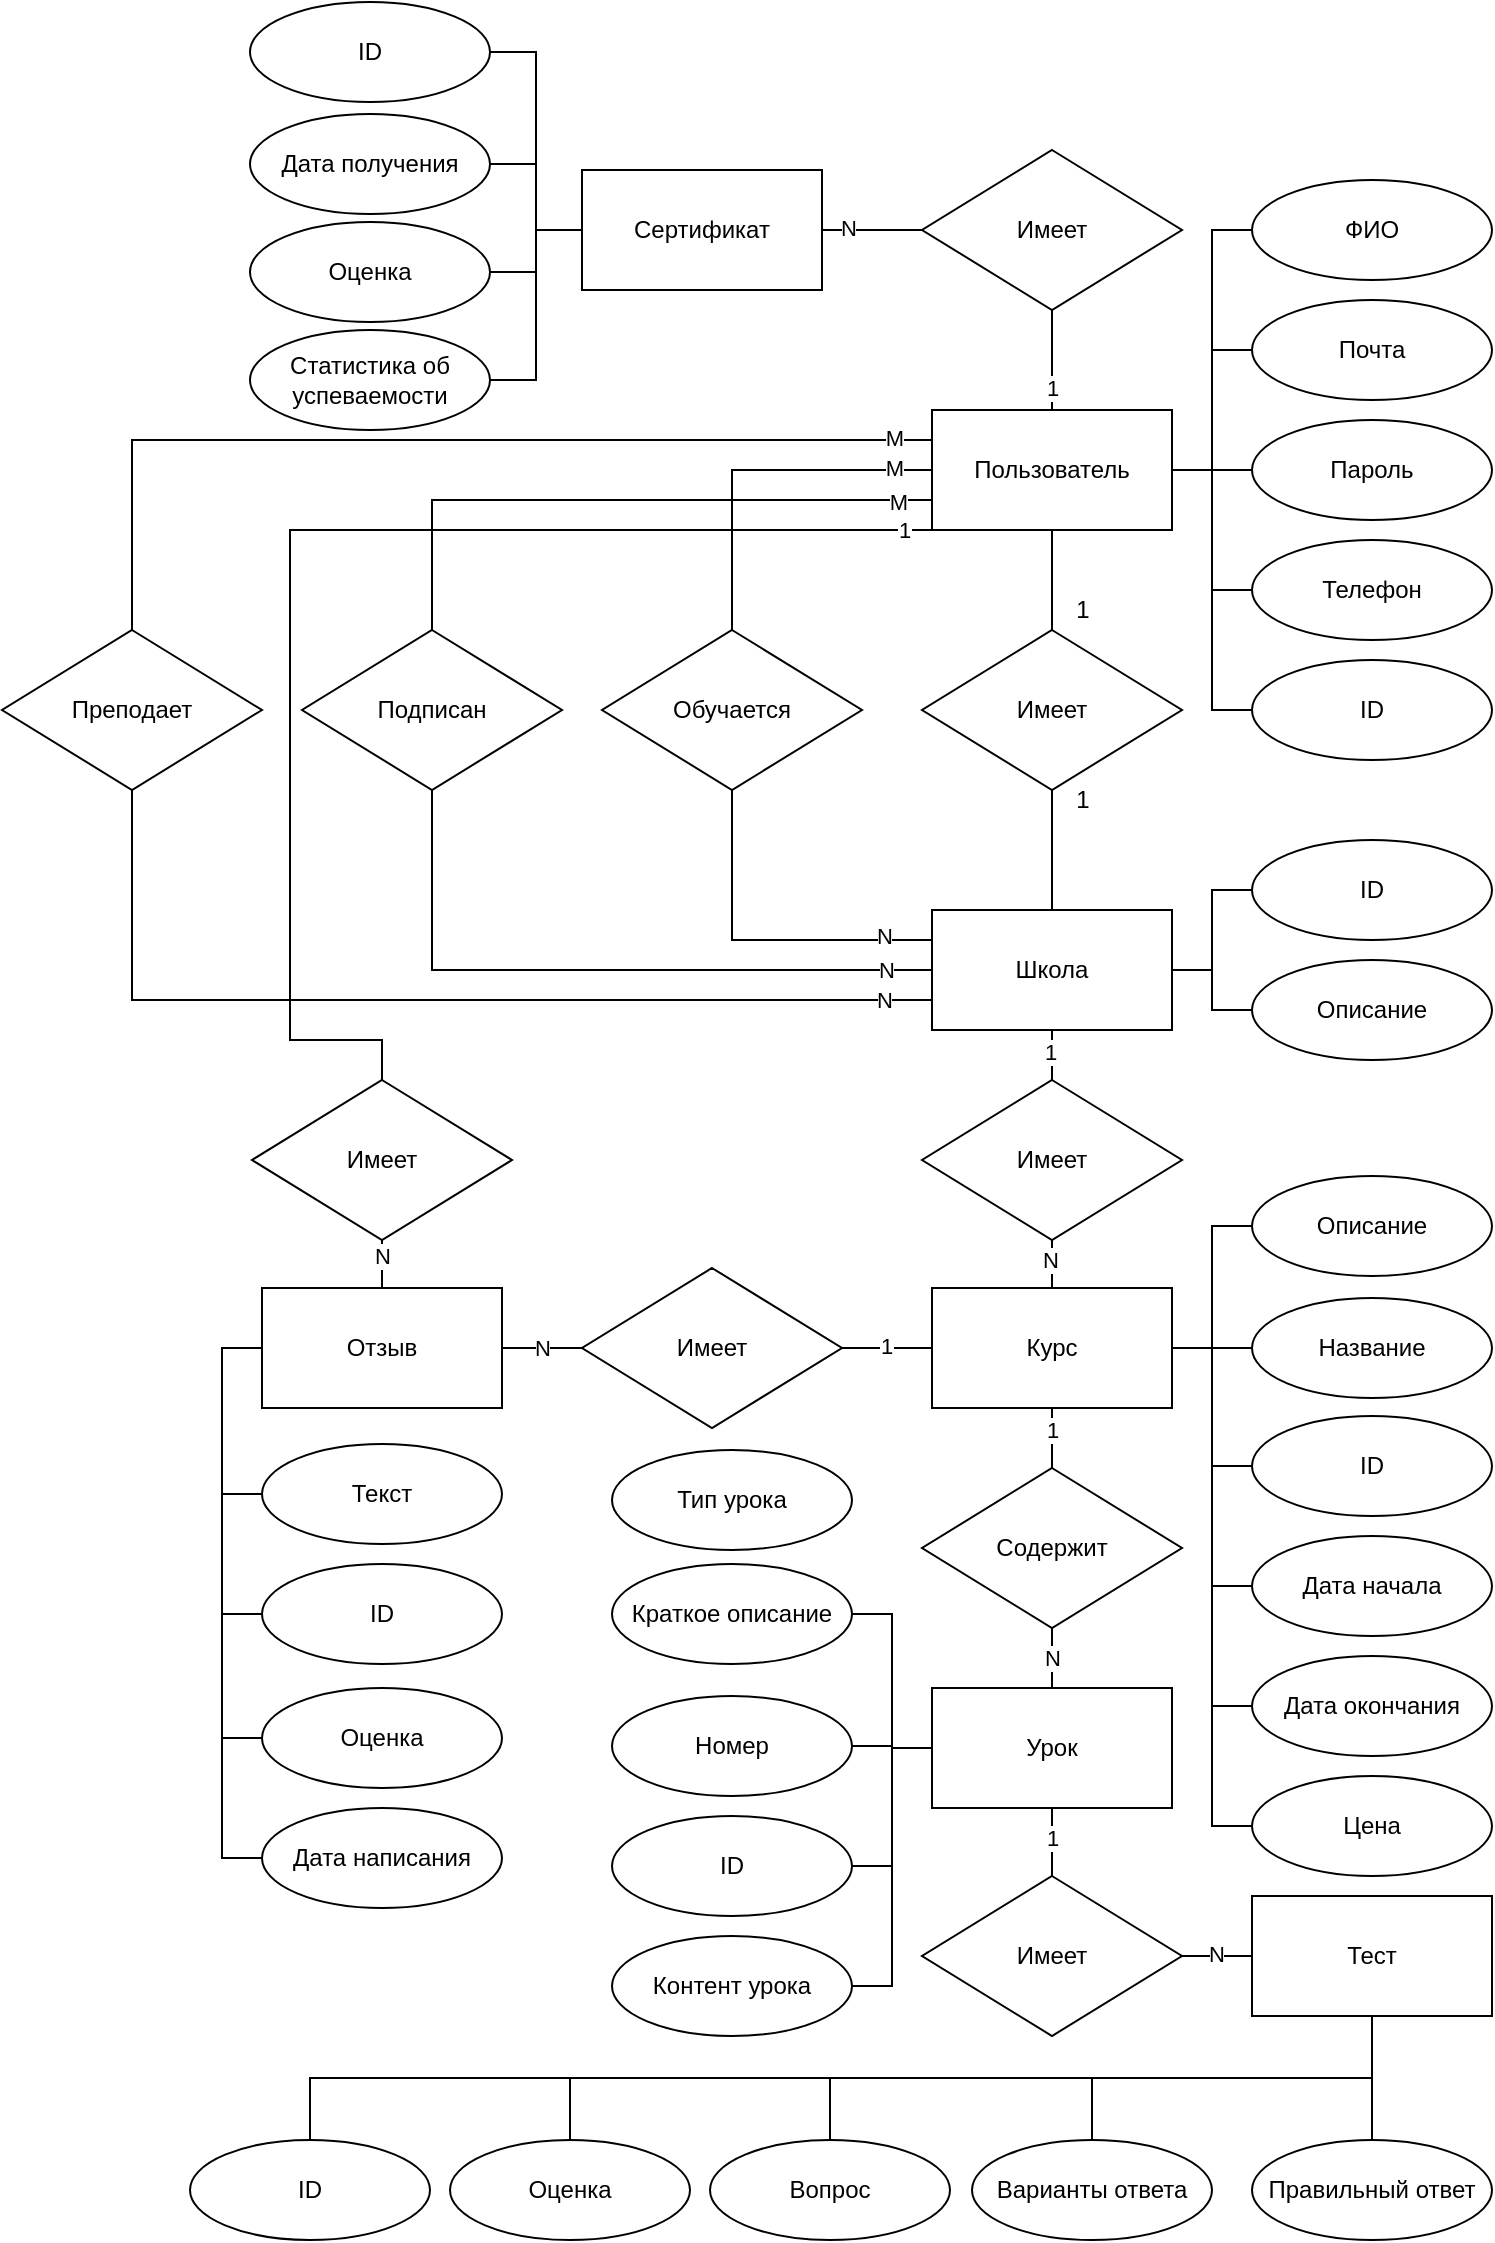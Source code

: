 <mxfile version="22.1.2" type="device">
  <diagram name="Page-1" id="x6YaAhDP7O0NWMj4q5g-">
    <mxGraphModel dx="997" dy="749" grid="1" gridSize="10" guides="1" tooltips="1" connect="1" arrows="1" fold="1" page="1" pageScale="1" pageWidth="827" pageHeight="1169" math="0" shadow="0">
      <root>
        <mxCell id="0" />
        <mxCell id="1" parent="0" />
        <mxCell id="wmuh265id5Z9wnBF3gp4-1" style="edgeStyle=orthogonalEdgeStyle;rounded=0;orthogonalLoop=1;jettySize=auto;html=1;exitX=1;exitY=0.5;exitDx=0;exitDy=0;entryX=0;entryY=0.5;entryDx=0;entryDy=0;endArrow=none;endFill=0;" parent="1" source="wmuh265id5Z9wnBF3gp4-7" target="wmuh265id5Z9wnBF3gp4-8" edge="1">
          <mxGeometry relative="1" as="geometry" />
        </mxCell>
        <mxCell id="wmuh265id5Z9wnBF3gp4-2" style="edgeStyle=orthogonalEdgeStyle;rounded=0;orthogonalLoop=1;jettySize=auto;html=1;exitX=1;exitY=0.5;exitDx=0;exitDy=0;entryX=0;entryY=0.5;entryDx=0;entryDy=0;endArrow=none;endFill=0;" parent="1" source="wmuh265id5Z9wnBF3gp4-7" target="wmuh265id5Z9wnBF3gp4-9" edge="1">
          <mxGeometry relative="1" as="geometry" />
        </mxCell>
        <mxCell id="wmuh265id5Z9wnBF3gp4-3" style="edgeStyle=orthogonalEdgeStyle;rounded=0;orthogonalLoop=1;jettySize=auto;html=1;exitX=1;exitY=0.5;exitDx=0;exitDy=0;entryX=0;entryY=0.5;entryDx=0;entryDy=0;endArrow=none;endFill=0;" parent="1" source="wmuh265id5Z9wnBF3gp4-7" target="wmuh265id5Z9wnBF3gp4-10" edge="1">
          <mxGeometry relative="1" as="geometry" />
        </mxCell>
        <mxCell id="wmuh265id5Z9wnBF3gp4-4" style="edgeStyle=orthogonalEdgeStyle;rounded=0;orthogonalLoop=1;jettySize=auto;html=1;exitX=1;exitY=0.5;exitDx=0;exitDy=0;entryX=0;entryY=0.5;entryDx=0;entryDy=0;endArrow=none;endFill=0;" parent="1" source="wmuh265id5Z9wnBF3gp4-7" target="wmuh265id5Z9wnBF3gp4-11" edge="1">
          <mxGeometry relative="1" as="geometry" />
        </mxCell>
        <mxCell id="wmuh265id5Z9wnBF3gp4-5" style="edgeStyle=orthogonalEdgeStyle;rounded=0;orthogonalLoop=1;jettySize=auto;html=1;exitX=1;exitY=0.5;exitDx=0;exitDy=0;entryX=0;entryY=0.5;entryDx=0;entryDy=0;endArrow=none;endFill=0;" parent="1" source="wmuh265id5Z9wnBF3gp4-7" target="wmuh265id5Z9wnBF3gp4-12" edge="1">
          <mxGeometry relative="1" as="geometry" />
        </mxCell>
        <mxCell id="wmuh265id5Z9wnBF3gp4-6" style="edgeStyle=orthogonalEdgeStyle;rounded=0;orthogonalLoop=1;jettySize=auto;html=1;exitX=0.5;exitY=1;exitDx=0;exitDy=0;entryX=0.5;entryY=0;entryDx=0;entryDy=0;endArrow=none;endFill=0;" parent="1" source="wmuh265id5Z9wnBF3gp4-7" target="wmuh265id5Z9wnBF3gp4-14" edge="1">
          <mxGeometry relative="1" as="geometry" />
        </mxCell>
        <mxCell id="wmuh265id5Z9wnBF3gp4-41" style="edgeStyle=orthogonalEdgeStyle;rounded=0;orthogonalLoop=1;jettySize=auto;html=1;exitX=0.5;exitY=0;exitDx=0;exitDy=0;entryX=0.5;entryY=1;entryDx=0;entryDy=0;endArrow=none;endFill=0;" parent="1" source="wmuh265id5Z9wnBF3gp4-7" target="wmuh265id5Z9wnBF3gp4-39" edge="1">
          <mxGeometry relative="1" as="geometry" />
        </mxCell>
        <mxCell id="wmuh265id5Z9wnBF3gp4-96" value="1" style="edgeLabel;html=1;align=center;verticalAlign=middle;resizable=0;points=[];" parent="wmuh265id5Z9wnBF3gp4-41" vertex="1" connectable="0">
          <mxGeometry x="-0.5" relative="1" as="geometry">
            <mxPoint y="1" as="offset" />
          </mxGeometry>
        </mxCell>
        <mxCell id="wmuh265id5Z9wnBF3gp4-45" style="edgeStyle=orthogonalEdgeStyle;rounded=0;orthogonalLoop=1;jettySize=auto;html=1;exitX=0;exitY=0.75;exitDx=0;exitDy=0;entryX=0.5;entryY=0;entryDx=0;entryDy=0;endArrow=none;endFill=0;" parent="1" source="wmuh265id5Z9wnBF3gp4-7" target="wmuh265id5Z9wnBF3gp4-44" edge="1">
          <mxGeometry relative="1" as="geometry" />
        </mxCell>
        <mxCell id="wmuh265id5Z9wnBF3gp4-101" value="M" style="edgeLabel;html=1;align=center;verticalAlign=middle;resizable=0;points=[];" parent="wmuh265id5Z9wnBF3gp4-45" vertex="1" connectable="0">
          <mxGeometry x="-0.892" y="1" relative="1" as="geometry">
            <mxPoint as="offset" />
          </mxGeometry>
        </mxCell>
        <mxCell id="wmuh265id5Z9wnBF3gp4-77" style="edgeStyle=orthogonalEdgeStyle;rounded=0;orthogonalLoop=1;jettySize=auto;html=1;exitX=0;exitY=0.5;exitDx=0;exitDy=0;entryX=0.5;entryY=0;entryDx=0;entryDy=0;endArrow=none;endFill=0;" parent="1" source="wmuh265id5Z9wnBF3gp4-7" target="wmuh265id5Z9wnBF3gp4-24" edge="1">
          <mxGeometry relative="1" as="geometry" />
        </mxCell>
        <mxCell id="wmuh265id5Z9wnBF3gp4-99" value="M" style="edgeLabel;html=1;align=center;verticalAlign=middle;resizable=0;points=[];" parent="wmuh265id5Z9wnBF3gp4-77" vertex="1" connectable="0">
          <mxGeometry x="-0.789" y="-1" relative="1" as="geometry">
            <mxPoint as="offset" />
          </mxGeometry>
        </mxCell>
        <mxCell id="wmuh265id5Z9wnBF3gp4-80" style="edgeStyle=orthogonalEdgeStyle;rounded=0;orthogonalLoop=1;jettySize=auto;html=1;exitX=0;exitY=0.25;exitDx=0;exitDy=0;entryX=0.5;entryY=0;entryDx=0;entryDy=0;endArrow=none;endFill=0;" parent="1" source="wmuh265id5Z9wnBF3gp4-7" target="wmuh265id5Z9wnBF3gp4-79" edge="1">
          <mxGeometry relative="1" as="geometry" />
        </mxCell>
        <mxCell id="wmuh265id5Z9wnBF3gp4-102" value="M" style="edgeLabel;html=1;align=center;verticalAlign=middle;resizable=0;points=[];" parent="wmuh265id5Z9wnBF3gp4-80" vertex="1" connectable="0">
          <mxGeometry x="-0.923" y="-1" relative="1" as="geometry">
            <mxPoint as="offset" />
          </mxGeometry>
        </mxCell>
        <mxCell id="wmuh265id5Z9wnBF3gp4-112" style="edgeStyle=orthogonalEdgeStyle;rounded=0;orthogonalLoop=1;jettySize=auto;html=1;exitX=0;exitY=1;exitDx=0;exitDy=0;entryX=0.5;entryY=0;entryDx=0;entryDy=0;endArrow=none;endFill=0;" parent="1" source="wmuh265id5Z9wnBF3gp4-7" target="wmuh265id5Z9wnBF3gp4-109" edge="1">
          <mxGeometry relative="1" as="geometry">
            <Array as="points">
              <mxPoint x="150" y="265" />
              <mxPoint x="150" y="520" />
              <mxPoint x="196" y="520" />
            </Array>
          </mxGeometry>
        </mxCell>
        <mxCell id="wmuh265id5Z9wnBF3gp4-114" value="1" style="edgeLabel;html=1;align=center;verticalAlign=middle;resizable=0;points=[];" parent="wmuh265id5Z9wnBF3gp4-112" vertex="1" connectable="0">
          <mxGeometry x="-0.957" y="2" relative="1" as="geometry">
            <mxPoint y="-2" as="offset" />
          </mxGeometry>
        </mxCell>
        <mxCell id="wmuh265id5Z9wnBF3gp4-7" value="Пользователь" style="rounded=0;whiteSpace=wrap;html=1;" parent="1" vertex="1">
          <mxGeometry x="471" y="205" width="120" height="60" as="geometry" />
        </mxCell>
        <mxCell id="wmuh265id5Z9wnBF3gp4-8" value="ФИО" style="ellipse;whiteSpace=wrap;html=1;" parent="1" vertex="1">
          <mxGeometry x="631" y="90" width="120" height="50" as="geometry" />
        </mxCell>
        <mxCell id="wmuh265id5Z9wnBF3gp4-9" value="Почта" style="ellipse;whiteSpace=wrap;html=1;" parent="1" vertex="1">
          <mxGeometry x="631" y="150" width="120" height="50" as="geometry" />
        </mxCell>
        <mxCell id="wmuh265id5Z9wnBF3gp4-10" value="Пароль" style="ellipse;whiteSpace=wrap;html=1;" parent="1" vertex="1">
          <mxGeometry x="631" y="210" width="120" height="50" as="geometry" />
        </mxCell>
        <mxCell id="wmuh265id5Z9wnBF3gp4-11" value="Телефон" style="ellipse;whiteSpace=wrap;html=1;" parent="1" vertex="1">
          <mxGeometry x="631" y="270" width="120" height="50" as="geometry" />
        </mxCell>
        <mxCell id="wmuh265id5Z9wnBF3gp4-12" value="ID&lt;br&gt;" style="ellipse;whiteSpace=wrap;html=1;" parent="1" vertex="1">
          <mxGeometry x="631" y="330" width="120" height="50" as="geometry" />
        </mxCell>
        <mxCell id="wmuh265id5Z9wnBF3gp4-13" style="edgeStyle=orthogonalEdgeStyle;rounded=0;orthogonalLoop=1;jettySize=auto;html=1;exitX=0.5;exitY=1;exitDx=0;exitDy=0;entryX=0.5;entryY=0;entryDx=0;entryDy=0;endArrow=none;endFill=0;" parent="1" source="wmuh265id5Z9wnBF3gp4-14" target="wmuh265id5Z9wnBF3gp4-16" edge="1">
          <mxGeometry relative="1" as="geometry" />
        </mxCell>
        <mxCell id="wmuh265id5Z9wnBF3gp4-14" value="Имеет" style="rhombus;whiteSpace=wrap;html=1;" parent="1" vertex="1">
          <mxGeometry x="466" y="315" width="130" height="80" as="geometry" />
        </mxCell>
        <mxCell id="wmuh265id5Z9wnBF3gp4-15" style="edgeStyle=orthogonalEdgeStyle;rounded=0;orthogonalLoop=1;jettySize=auto;html=1;exitX=1;exitY=0.5;exitDx=0;exitDy=0;entryX=0;entryY=0.5;entryDx=0;entryDy=0;endArrow=none;endFill=0;" parent="1" source="wmuh265id5Z9wnBF3gp4-16" target="wmuh265id5Z9wnBF3gp4-17" edge="1">
          <mxGeometry relative="1" as="geometry" />
        </mxCell>
        <mxCell id="wmuh265id5Z9wnBF3gp4-23" style="edgeStyle=orthogonalEdgeStyle;rounded=0;orthogonalLoop=1;jettySize=auto;html=1;exitX=1;exitY=0.5;exitDx=0;exitDy=0;entryX=0;entryY=0.5;entryDx=0;entryDy=0;endArrow=none;endFill=0;" parent="1" source="wmuh265id5Z9wnBF3gp4-16" target="wmuh265id5Z9wnBF3gp4-22" edge="1">
          <mxGeometry relative="1" as="geometry" />
        </mxCell>
        <mxCell id="wmuh265id5Z9wnBF3gp4-30" style="edgeStyle=orthogonalEdgeStyle;rounded=0;orthogonalLoop=1;jettySize=auto;html=1;exitX=0.5;exitY=1;exitDx=0;exitDy=0;entryX=0.5;entryY=0;entryDx=0;entryDy=0;endArrow=none;endFill=0;" parent="1" source="wmuh265id5Z9wnBF3gp4-16" target="wmuh265id5Z9wnBF3gp4-28" edge="1">
          <mxGeometry relative="1" as="geometry" />
        </mxCell>
        <mxCell id="wmuh265id5Z9wnBF3gp4-104" value="1" style="edgeLabel;html=1;align=center;verticalAlign=middle;resizable=0;points=[];" parent="wmuh265id5Z9wnBF3gp4-30" vertex="1" connectable="0">
          <mxGeometry x="-0.16" y="-1" relative="1" as="geometry">
            <mxPoint as="offset" />
          </mxGeometry>
        </mxCell>
        <mxCell id="wmuh265id5Z9wnBF3gp4-16" value="Школа" style="rounded=0;whiteSpace=wrap;html=1;" parent="1" vertex="1">
          <mxGeometry x="471" y="455" width="120" height="60" as="geometry" />
        </mxCell>
        <mxCell id="wmuh265id5Z9wnBF3gp4-17" value="ID&lt;br&gt;" style="ellipse;whiteSpace=wrap;html=1;" parent="1" vertex="1">
          <mxGeometry x="631" y="420" width="120" height="50" as="geometry" />
        </mxCell>
        <mxCell id="wmuh265id5Z9wnBF3gp4-18" value="1" style="text;html=1;align=center;verticalAlign=middle;resizable=0;points=[];autosize=1;strokeColor=none;fillColor=none;" parent="1" vertex="1">
          <mxGeometry x="531" y="290" width="30" height="30" as="geometry" />
        </mxCell>
        <mxCell id="wmuh265id5Z9wnBF3gp4-19" value="1" style="text;html=1;align=center;verticalAlign=middle;resizable=0;points=[];autosize=1;strokeColor=none;fillColor=none;" parent="1" vertex="1">
          <mxGeometry x="531" y="385" width="30" height="30" as="geometry" />
        </mxCell>
        <mxCell id="wmuh265id5Z9wnBF3gp4-22" value="Описание" style="ellipse;whiteSpace=wrap;html=1;" parent="1" vertex="1">
          <mxGeometry x="631" y="480" width="120" height="50" as="geometry" />
        </mxCell>
        <mxCell id="wmuh265id5Z9wnBF3gp4-82" style="edgeStyle=orthogonalEdgeStyle;rounded=0;orthogonalLoop=1;jettySize=auto;html=1;exitX=0.5;exitY=1;exitDx=0;exitDy=0;entryX=0;entryY=0.25;entryDx=0;entryDy=0;endArrow=none;endFill=0;" parent="1" source="wmuh265id5Z9wnBF3gp4-24" target="wmuh265id5Z9wnBF3gp4-16" edge="1">
          <mxGeometry relative="1" as="geometry" />
        </mxCell>
        <mxCell id="wmuh265id5Z9wnBF3gp4-98" value="N" style="edgeLabel;html=1;align=center;verticalAlign=middle;resizable=0;points=[];" parent="wmuh265id5Z9wnBF3gp4-82" vertex="1" connectable="0">
          <mxGeometry x="0.726" y="3" relative="1" as="geometry">
            <mxPoint y="1" as="offset" />
          </mxGeometry>
        </mxCell>
        <mxCell id="wmuh265id5Z9wnBF3gp4-24" value="Обучается" style="rhombus;whiteSpace=wrap;html=1;" parent="1" vertex="1">
          <mxGeometry x="306" y="315" width="130" height="80" as="geometry" />
        </mxCell>
        <mxCell id="wmuh265id5Z9wnBF3gp4-33" style="edgeStyle=orthogonalEdgeStyle;rounded=0;orthogonalLoop=1;jettySize=auto;html=1;exitX=0.5;exitY=1;exitDx=0;exitDy=0;entryX=0.5;entryY=0;entryDx=0;entryDy=0;endArrow=none;endFill=0;" parent="1" source="wmuh265id5Z9wnBF3gp4-27" target="wmuh265id5Z9wnBF3gp4-32" edge="1">
          <mxGeometry relative="1" as="geometry" />
        </mxCell>
        <mxCell id="wmuh265id5Z9wnBF3gp4-107" value="1" style="edgeLabel;html=1;align=center;verticalAlign=middle;resizable=0;points=[];" parent="wmuh265id5Z9wnBF3gp4-33" vertex="1" connectable="0">
          <mxGeometry x="-0.3" relative="1" as="geometry">
            <mxPoint as="offset" />
          </mxGeometry>
        </mxCell>
        <mxCell id="wmuh265id5Z9wnBF3gp4-37" style="edgeStyle=orthogonalEdgeStyle;rounded=0;orthogonalLoop=1;jettySize=auto;html=1;exitX=0;exitY=0.5;exitDx=0;exitDy=0;entryX=1;entryY=0.5;entryDx=0;entryDy=0;endArrow=none;endFill=0;" parent="1" source="wmuh265id5Z9wnBF3gp4-27" target="wmuh265id5Z9wnBF3gp4-35" edge="1">
          <mxGeometry relative="1" as="geometry" />
        </mxCell>
        <mxCell id="wmuh265id5Z9wnBF3gp4-106" value="1" style="edgeLabel;html=1;align=center;verticalAlign=middle;resizable=0;points=[];" parent="wmuh265id5Z9wnBF3gp4-37" vertex="1" connectable="0">
          <mxGeometry x="0.022" y="-1" relative="1" as="geometry">
            <mxPoint as="offset" />
          </mxGeometry>
        </mxCell>
        <mxCell id="wmuh265id5Z9wnBF3gp4-52" style="edgeStyle=orthogonalEdgeStyle;rounded=0;orthogonalLoop=1;jettySize=auto;html=1;exitX=1;exitY=0.5;exitDx=0;exitDy=0;entryX=0;entryY=0.5;entryDx=0;entryDy=0;endArrow=none;endFill=0;" parent="1" source="wmuh265id5Z9wnBF3gp4-27" target="wmuh265id5Z9wnBF3gp4-47" edge="1">
          <mxGeometry relative="1" as="geometry" />
        </mxCell>
        <mxCell id="wmuh265id5Z9wnBF3gp4-53" style="edgeStyle=orthogonalEdgeStyle;rounded=0;orthogonalLoop=1;jettySize=auto;html=1;exitX=1;exitY=0.5;exitDx=0;exitDy=0;entryX=0;entryY=0.5;entryDx=0;entryDy=0;endArrow=none;endFill=0;" parent="1" source="wmuh265id5Z9wnBF3gp4-27" target="wmuh265id5Z9wnBF3gp4-48" edge="1">
          <mxGeometry relative="1" as="geometry" />
        </mxCell>
        <mxCell id="wmuh265id5Z9wnBF3gp4-54" style="edgeStyle=orthogonalEdgeStyle;rounded=0;orthogonalLoop=1;jettySize=auto;html=1;exitX=1;exitY=0.5;exitDx=0;exitDy=0;entryX=0;entryY=0.5;entryDx=0;entryDy=0;endArrow=none;endFill=0;" parent="1" source="wmuh265id5Z9wnBF3gp4-27" target="wmuh265id5Z9wnBF3gp4-49" edge="1">
          <mxGeometry relative="1" as="geometry" />
        </mxCell>
        <mxCell id="wmuh265id5Z9wnBF3gp4-55" style="edgeStyle=orthogonalEdgeStyle;rounded=0;orthogonalLoop=1;jettySize=auto;html=1;exitX=1;exitY=0.5;exitDx=0;exitDy=0;entryX=0;entryY=0.5;entryDx=0;entryDy=0;endArrow=none;endFill=0;" parent="1" source="wmuh265id5Z9wnBF3gp4-27" target="wmuh265id5Z9wnBF3gp4-50" edge="1">
          <mxGeometry relative="1" as="geometry" />
        </mxCell>
        <mxCell id="wmuh265id5Z9wnBF3gp4-56" style="edgeStyle=orthogonalEdgeStyle;rounded=0;orthogonalLoop=1;jettySize=auto;html=1;exitX=1;exitY=0.5;exitDx=0;exitDy=0;entryX=0;entryY=0.5;entryDx=0;entryDy=0;endArrow=none;endFill=0;" parent="1" source="wmuh265id5Z9wnBF3gp4-27" target="wmuh265id5Z9wnBF3gp4-51" edge="1">
          <mxGeometry relative="1" as="geometry" />
        </mxCell>
        <mxCell id="wmuh265id5Z9wnBF3gp4-120" style="edgeStyle=orthogonalEdgeStyle;rounded=0;orthogonalLoop=1;jettySize=auto;html=1;exitX=1;exitY=0.5;exitDx=0;exitDy=0;entryX=0;entryY=0.5;entryDx=0;entryDy=0;endArrow=none;endFill=0;" parent="1" source="wmuh265id5Z9wnBF3gp4-27" target="wmuh265id5Z9wnBF3gp4-119" edge="1">
          <mxGeometry relative="1" as="geometry" />
        </mxCell>
        <mxCell id="wmuh265id5Z9wnBF3gp4-27" value="Курс" style="rounded=0;whiteSpace=wrap;html=1;" parent="1" vertex="1">
          <mxGeometry x="471" y="644" width="120" height="60" as="geometry" />
        </mxCell>
        <mxCell id="wmuh265id5Z9wnBF3gp4-29" style="edgeStyle=orthogonalEdgeStyle;rounded=0;orthogonalLoop=1;jettySize=auto;html=1;exitX=0.5;exitY=1;exitDx=0;exitDy=0;entryX=0.5;entryY=0;entryDx=0;entryDy=0;endArrow=none;endFill=0;" parent="1" source="wmuh265id5Z9wnBF3gp4-28" target="wmuh265id5Z9wnBF3gp4-27" edge="1">
          <mxGeometry relative="1" as="geometry" />
        </mxCell>
        <mxCell id="wmuh265id5Z9wnBF3gp4-105" value="N" style="edgeLabel;html=1;align=center;verticalAlign=middle;resizable=0;points=[];" parent="wmuh265id5Z9wnBF3gp4-29" vertex="1" connectable="0">
          <mxGeometry x="-0.208" y="-1" relative="1" as="geometry">
            <mxPoint as="offset" />
          </mxGeometry>
        </mxCell>
        <mxCell id="wmuh265id5Z9wnBF3gp4-28" value="Имеет" style="rhombus;whiteSpace=wrap;html=1;" parent="1" vertex="1">
          <mxGeometry x="466" y="540" width="130" height="80" as="geometry" />
        </mxCell>
        <mxCell id="wmuh265id5Z9wnBF3gp4-61" style="edgeStyle=orthogonalEdgeStyle;rounded=0;orthogonalLoop=1;jettySize=auto;html=1;exitX=0;exitY=0.5;exitDx=0;exitDy=0;entryX=1;entryY=0.5;entryDx=0;entryDy=0;endArrow=none;endFill=0;" parent="1" source="wmuh265id5Z9wnBF3gp4-31" target="wmuh265id5Z9wnBF3gp4-57" edge="1">
          <mxGeometry relative="1" as="geometry" />
        </mxCell>
        <mxCell id="wmuh265id5Z9wnBF3gp4-62" style="edgeStyle=orthogonalEdgeStyle;rounded=0;orthogonalLoop=1;jettySize=auto;html=1;exitX=0;exitY=0.5;exitDx=0;exitDy=0;entryX=1;entryY=0.5;entryDx=0;entryDy=0;endArrow=none;endFill=0;" parent="1" source="wmuh265id5Z9wnBF3gp4-31" target="wmuh265id5Z9wnBF3gp4-58" edge="1">
          <mxGeometry relative="1" as="geometry" />
        </mxCell>
        <mxCell id="wmuh265id5Z9wnBF3gp4-64" style="edgeStyle=orthogonalEdgeStyle;rounded=0;orthogonalLoop=1;jettySize=auto;html=1;exitX=0;exitY=0.5;exitDx=0;exitDy=0;entryX=1;entryY=0.5;entryDx=0;entryDy=0;endArrow=none;endFill=0;" parent="1" source="wmuh265id5Z9wnBF3gp4-31" target="wmuh265id5Z9wnBF3gp4-59" edge="1">
          <mxGeometry relative="1" as="geometry" />
        </mxCell>
        <mxCell id="wmuh265id5Z9wnBF3gp4-65" style="edgeStyle=orthogonalEdgeStyle;rounded=0;orthogonalLoop=1;jettySize=auto;html=1;exitX=0;exitY=0.5;exitDx=0;exitDy=0;entryX=1;entryY=0.5;entryDx=0;entryDy=0;endArrow=none;endFill=0;" parent="1" source="wmuh265id5Z9wnBF3gp4-31" target="wmuh265id5Z9wnBF3gp4-60" edge="1">
          <mxGeometry relative="1" as="geometry" />
        </mxCell>
        <mxCell id="wmuh265id5Z9wnBF3gp4-117" style="edgeStyle=orthogonalEdgeStyle;rounded=0;orthogonalLoop=1;jettySize=auto;html=1;exitX=0.5;exitY=1;exitDx=0;exitDy=0;entryX=0.5;entryY=0;entryDx=0;entryDy=0;endArrow=none;endFill=0;" parent="1" source="wmuh265id5Z9wnBF3gp4-31" target="wmuh265id5Z9wnBF3gp4-115" edge="1">
          <mxGeometry relative="1" as="geometry" />
        </mxCell>
        <mxCell id="wmuh265id5Z9wnBF3gp4-132" value="1" style="edgeLabel;html=1;align=center;verticalAlign=middle;resizable=0;points=[];" parent="wmuh265id5Z9wnBF3gp4-117" vertex="1" connectable="0">
          <mxGeometry x="-0.155" y="1" relative="1" as="geometry">
            <mxPoint x="-1" as="offset" />
          </mxGeometry>
        </mxCell>
        <mxCell id="wmuh265id5Z9wnBF3gp4-31" value="Урок" style="rounded=0;whiteSpace=wrap;html=1;" parent="1" vertex="1">
          <mxGeometry x="471" y="844" width="120" height="60" as="geometry" />
        </mxCell>
        <mxCell id="wmuh265id5Z9wnBF3gp4-34" value="N" style="edgeStyle=orthogonalEdgeStyle;rounded=0;orthogonalLoop=1;jettySize=auto;html=1;exitX=0.5;exitY=1;exitDx=0;exitDy=0;entryX=0.5;entryY=0;entryDx=0;entryDy=0;endArrow=none;endFill=0;" parent="1" source="wmuh265id5Z9wnBF3gp4-32" target="wmuh265id5Z9wnBF3gp4-31" edge="1">
          <mxGeometry relative="1" as="geometry" />
        </mxCell>
        <mxCell id="wmuh265id5Z9wnBF3gp4-32" value="Содержит" style="rhombus;whiteSpace=wrap;html=1;" parent="1" vertex="1">
          <mxGeometry x="466" y="734" width="130" height="80" as="geometry" />
        </mxCell>
        <mxCell id="wmuh265id5Z9wnBF3gp4-38" value="N" style="edgeStyle=orthogonalEdgeStyle;rounded=0;orthogonalLoop=1;jettySize=auto;html=1;exitX=0;exitY=0.5;exitDx=0;exitDy=0;entryX=1;entryY=0.5;entryDx=0;entryDy=0;endArrow=none;endFill=0;" parent="1" source="wmuh265id5Z9wnBF3gp4-35" target="wmuh265id5Z9wnBF3gp4-36" edge="1">
          <mxGeometry relative="1" as="geometry" />
        </mxCell>
        <mxCell id="wmuh265id5Z9wnBF3gp4-35" value="Имеет" style="rhombus;whiteSpace=wrap;html=1;" parent="1" vertex="1">
          <mxGeometry x="296" y="634" width="130" height="80" as="geometry" />
        </mxCell>
        <mxCell id="wmuh265id5Z9wnBF3gp4-72" style="edgeStyle=orthogonalEdgeStyle;rounded=0;orthogonalLoop=1;jettySize=auto;html=1;exitX=0;exitY=0.5;exitDx=0;exitDy=0;entryX=0;entryY=0.5;entryDx=0;entryDy=0;endArrow=none;endFill=0;" parent="1" source="wmuh265id5Z9wnBF3gp4-36" target="wmuh265id5Z9wnBF3gp4-66" edge="1">
          <mxGeometry relative="1" as="geometry" />
        </mxCell>
        <mxCell id="wmuh265id5Z9wnBF3gp4-73" style="edgeStyle=orthogonalEdgeStyle;rounded=0;orthogonalLoop=1;jettySize=auto;html=1;exitX=0;exitY=0.5;exitDx=0;exitDy=0;entryX=0;entryY=0.5;entryDx=0;entryDy=0;endArrow=none;endFill=0;" parent="1" source="wmuh265id5Z9wnBF3gp4-36" target="wmuh265id5Z9wnBF3gp4-68" edge="1">
          <mxGeometry relative="1" as="geometry" />
        </mxCell>
        <mxCell id="wmuh265id5Z9wnBF3gp4-74" style="edgeStyle=orthogonalEdgeStyle;rounded=0;orthogonalLoop=1;jettySize=auto;html=1;exitX=0;exitY=0.5;exitDx=0;exitDy=0;entryX=0;entryY=0.5;entryDx=0;entryDy=0;endArrow=none;endFill=0;" parent="1" source="wmuh265id5Z9wnBF3gp4-36" target="wmuh265id5Z9wnBF3gp4-70" edge="1">
          <mxGeometry relative="1" as="geometry" />
        </mxCell>
        <mxCell id="wmuh265id5Z9wnBF3gp4-76" style="edgeStyle=orthogonalEdgeStyle;rounded=0;orthogonalLoop=1;jettySize=auto;html=1;exitX=0;exitY=0.5;exitDx=0;exitDy=0;entryX=0;entryY=0.5;entryDx=0;entryDy=0;endArrow=none;endFill=0;" parent="1" source="wmuh265id5Z9wnBF3gp4-36" target="wmuh265id5Z9wnBF3gp4-71" edge="1">
          <mxGeometry relative="1" as="geometry" />
        </mxCell>
        <mxCell id="wmuh265id5Z9wnBF3gp4-36" value="Отзыв" style="rounded=0;whiteSpace=wrap;html=1;" parent="1" vertex="1">
          <mxGeometry x="136" y="644" width="120" height="60" as="geometry" />
        </mxCell>
        <mxCell id="wmuh265id5Z9wnBF3gp4-42" style="edgeStyle=orthogonalEdgeStyle;rounded=0;orthogonalLoop=1;jettySize=auto;html=1;exitX=0;exitY=0.5;exitDx=0;exitDy=0;entryX=1;entryY=0.5;entryDx=0;entryDy=0;endArrow=none;endFill=0;" parent="1" source="wmuh265id5Z9wnBF3gp4-39" target="wmuh265id5Z9wnBF3gp4-40" edge="1">
          <mxGeometry relative="1" as="geometry" />
        </mxCell>
        <mxCell id="wmuh265id5Z9wnBF3gp4-97" value="N" style="edgeLabel;html=1;align=center;verticalAlign=middle;resizable=0;points=[];" parent="wmuh265id5Z9wnBF3gp4-42" vertex="1" connectable="0">
          <mxGeometry x="0.48" y="-1" relative="1" as="geometry">
            <mxPoint as="offset" />
          </mxGeometry>
        </mxCell>
        <mxCell id="wmuh265id5Z9wnBF3gp4-39" value="Имеет" style="rhombus;whiteSpace=wrap;html=1;" parent="1" vertex="1">
          <mxGeometry x="466" y="75" width="130" height="80" as="geometry" />
        </mxCell>
        <mxCell id="wmuh265id5Z9wnBF3gp4-89" style="edgeStyle=orthogonalEdgeStyle;rounded=0;orthogonalLoop=1;jettySize=auto;html=1;exitX=0;exitY=0.5;exitDx=0;exitDy=0;entryX=1;entryY=0.5;entryDx=0;entryDy=0;endArrow=none;endFill=0;" parent="1" source="wmuh265id5Z9wnBF3gp4-40" target="wmuh265id5Z9wnBF3gp4-85" edge="1">
          <mxGeometry relative="1" as="geometry" />
        </mxCell>
        <mxCell id="wmuh265id5Z9wnBF3gp4-90" style="edgeStyle=orthogonalEdgeStyle;rounded=0;orthogonalLoop=1;jettySize=auto;html=1;exitX=0;exitY=0.5;exitDx=0;exitDy=0;entryX=1;entryY=0.5;entryDx=0;entryDy=0;endArrow=none;endFill=0;" parent="1" source="wmuh265id5Z9wnBF3gp4-40" target="wmuh265id5Z9wnBF3gp4-86" edge="1">
          <mxGeometry relative="1" as="geometry" />
        </mxCell>
        <mxCell id="wmuh265id5Z9wnBF3gp4-92" style="edgeStyle=orthogonalEdgeStyle;rounded=0;orthogonalLoop=1;jettySize=auto;html=1;exitX=0;exitY=0.5;exitDx=0;exitDy=0;entryX=1;entryY=0.5;entryDx=0;entryDy=0;endArrow=none;endFill=0;" parent="1" source="wmuh265id5Z9wnBF3gp4-40" target="wmuh265id5Z9wnBF3gp4-87" edge="1">
          <mxGeometry relative="1" as="geometry" />
        </mxCell>
        <mxCell id="wmuh265id5Z9wnBF3gp4-93" style="edgeStyle=orthogonalEdgeStyle;rounded=0;orthogonalLoop=1;jettySize=auto;html=1;exitX=0;exitY=0.5;exitDx=0;exitDy=0;entryX=1;entryY=0.5;entryDx=0;entryDy=0;endArrow=none;endFill=0;" parent="1" source="wmuh265id5Z9wnBF3gp4-40" target="wmuh265id5Z9wnBF3gp4-88" edge="1">
          <mxGeometry relative="1" as="geometry" />
        </mxCell>
        <mxCell id="wmuh265id5Z9wnBF3gp4-40" value="Сертификат" style="rounded=0;whiteSpace=wrap;html=1;" parent="1" vertex="1">
          <mxGeometry x="296" y="85" width="120" height="60" as="geometry" />
        </mxCell>
        <mxCell id="wmuh265id5Z9wnBF3gp4-83" style="edgeStyle=orthogonalEdgeStyle;rounded=0;orthogonalLoop=1;jettySize=auto;html=1;exitX=0.5;exitY=1;exitDx=0;exitDy=0;entryX=0;entryY=0.5;entryDx=0;entryDy=0;endArrow=none;endFill=0;" parent="1" source="wmuh265id5Z9wnBF3gp4-44" target="wmuh265id5Z9wnBF3gp4-16" edge="1">
          <mxGeometry relative="1" as="geometry" />
        </mxCell>
        <mxCell id="wmuh265id5Z9wnBF3gp4-100" value="N" style="edgeLabel;html=1;align=center;verticalAlign=middle;resizable=0;points=[];" parent="wmuh265id5Z9wnBF3gp4-83" vertex="1" connectable="0">
          <mxGeometry x="0.865" y="1" relative="1" as="geometry">
            <mxPoint y="1" as="offset" />
          </mxGeometry>
        </mxCell>
        <mxCell id="wmuh265id5Z9wnBF3gp4-44" value="Подписан" style="rhombus;whiteSpace=wrap;html=1;" parent="1" vertex="1">
          <mxGeometry x="156" y="315" width="130" height="80" as="geometry" />
        </mxCell>
        <mxCell id="wmuh265id5Z9wnBF3gp4-47" value="Описание" style="ellipse;whiteSpace=wrap;html=1;" parent="1" vertex="1">
          <mxGeometry x="631" y="588" width="120" height="50" as="geometry" />
        </mxCell>
        <mxCell id="wmuh265id5Z9wnBF3gp4-48" value="Название" style="ellipse;whiteSpace=wrap;html=1;" parent="1" vertex="1">
          <mxGeometry x="631" y="649" width="120" height="50" as="geometry" />
        </mxCell>
        <mxCell id="wmuh265id5Z9wnBF3gp4-49" value="ID" style="ellipse;whiteSpace=wrap;html=1;" parent="1" vertex="1">
          <mxGeometry x="631" y="708" width="120" height="50" as="geometry" />
        </mxCell>
        <mxCell id="wmuh265id5Z9wnBF3gp4-50" value="Дата начала" style="ellipse;whiteSpace=wrap;html=1;" parent="1" vertex="1">
          <mxGeometry x="631" y="768" width="120" height="50" as="geometry" />
        </mxCell>
        <mxCell id="wmuh265id5Z9wnBF3gp4-51" value="Дата окончания" style="ellipse;whiteSpace=wrap;html=1;" parent="1" vertex="1">
          <mxGeometry x="631" y="828" width="120" height="50" as="geometry" />
        </mxCell>
        <mxCell id="wmuh265id5Z9wnBF3gp4-57" value="Краткое описание" style="ellipse;whiteSpace=wrap;html=1;" parent="1" vertex="1">
          <mxGeometry x="311" y="782" width="120" height="50" as="geometry" />
        </mxCell>
        <mxCell id="wmuh265id5Z9wnBF3gp4-58" value="Номер" style="ellipse;whiteSpace=wrap;html=1;" parent="1" vertex="1">
          <mxGeometry x="311" y="848" width="120" height="50" as="geometry" />
        </mxCell>
        <mxCell id="wmuh265id5Z9wnBF3gp4-59" value="ID" style="ellipse;whiteSpace=wrap;html=1;" parent="1" vertex="1">
          <mxGeometry x="311" y="908" width="120" height="50" as="geometry" />
        </mxCell>
        <mxCell id="wmuh265id5Z9wnBF3gp4-60" value="Контент урока" style="ellipse;whiteSpace=wrap;html=1;" parent="1" vertex="1">
          <mxGeometry x="311" y="968" width="120" height="50" as="geometry" />
        </mxCell>
        <mxCell id="wmuh265id5Z9wnBF3gp4-66" value="Текст" style="ellipse;whiteSpace=wrap;html=1;" parent="1" vertex="1">
          <mxGeometry x="136" y="722" width="120" height="50" as="geometry" />
        </mxCell>
        <mxCell id="wmuh265id5Z9wnBF3gp4-68" value="ID" style="ellipse;whiteSpace=wrap;html=1;" parent="1" vertex="1">
          <mxGeometry x="136" y="782" width="120" height="50" as="geometry" />
        </mxCell>
        <mxCell id="wmuh265id5Z9wnBF3gp4-70" value="Оценка" style="ellipse;whiteSpace=wrap;html=1;" parent="1" vertex="1">
          <mxGeometry x="136" y="844" width="120" height="50" as="geometry" />
        </mxCell>
        <mxCell id="wmuh265id5Z9wnBF3gp4-71" value="Дата написания" style="ellipse;whiteSpace=wrap;html=1;" parent="1" vertex="1">
          <mxGeometry x="136" y="904" width="120" height="50" as="geometry" />
        </mxCell>
        <mxCell id="wmuh265id5Z9wnBF3gp4-84" style="edgeStyle=orthogonalEdgeStyle;rounded=0;orthogonalLoop=1;jettySize=auto;html=1;exitX=0.5;exitY=1;exitDx=0;exitDy=0;entryX=0;entryY=0.75;entryDx=0;entryDy=0;endArrow=none;endFill=0;" parent="1" source="wmuh265id5Z9wnBF3gp4-79" target="wmuh265id5Z9wnBF3gp4-16" edge="1">
          <mxGeometry relative="1" as="geometry" />
        </mxCell>
        <mxCell id="wmuh265id5Z9wnBF3gp4-103" value="N" style="edgeLabel;html=1;align=center;verticalAlign=middle;resizable=0;points=[];" parent="wmuh265id5Z9wnBF3gp4-84" vertex="1" connectable="0">
          <mxGeometry x="0.905" y="1" relative="1" as="geometry">
            <mxPoint y="1" as="offset" />
          </mxGeometry>
        </mxCell>
        <mxCell id="wmuh265id5Z9wnBF3gp4-79" value="Преподает" style="rhombus;whiteSpace=wrap;html=1;" parent="1" vertex="1">
          <mxGeometry x="6" y="315" width="130" height="80" as="geometry" />
        </mxCell>
        <mxCell id="wmuh265id5Z9wnBF3gp4-85" value="ID" style="ellipse;whiteSpace=wrap;html=1;" parent="1" vertex="1">
          <mxGeometry x="130" y="1" width="120" height="50" as="geometry" />
        </mxCell>
        <mxCell id="wmuh265id5Z9wnBF3gp4-86" value="Дата получения" style="ellipse;whiteSpace=wrap;html=1;" parent="1" vertex="1">
          <mxGeometry x="130" y="57" width="120" height="50" as="geometry" />
        </mxCell>
        <mxCell id="wmuh265id5Z9wnBF3gp4-87" value="Оценка" style="ellipse;whiteSpace=wrap;html=1;" parent="1" vertex="1">
          <mxGeometry x="130" y="111" width="120" height="50" as="geometry" />
        </mxCell>
        <mxCell id="wmuh265id5Z9wnBF3gp4-88" value="Статистика об успеваемости" style="ellipse;whiteSpace=wrap;html=1;" parent="1" vertex="1">
          <mxGeometry x="130" y="165" width="120" height="50" as="geometry" />
        </mxCell>
        <mxCell id="wmuh265id5Z9wnBF3gp4-111" style="edgeStyle=orthogonalEdgeStyle;rounded=0;orthogonalLoop=1;jettySize=auto;html=1;exitX=0.5;exitY=1;exitDx=0;exitDy=0;entryX=0.5;entryY=0;entryDx=0;entryDy=0;endArrow=none;endFill=0;" parent="1" source="wmuh265id5Z9wnBF3gp4-109" target="wmuh265id5Z9wnBF3gp4-36" edge="1">
          <mxGeometry relative="1" as="geometry" />
        </mxCell>
        <mxCell id="wmuh265id5Z9wnBF3gp4-113" value="N" style="edgeLabel;html=1;align=center;verticalAlign=middle;resizable=0;points=[];" parent="wmuh265id5Z9wnBF3gp4-111" vertex="1" connectable="0">
          <mxGeometry x="-0.346" relative="1" as="geometry">
            <mxPoint as="offset" />
          </mxGeometry>
        </mxCell>
        <mxCell id="wmuh265id5Z9wnBF3gp4-109" value="Имеет" style="rhombus;whiteSpace=wrap;html=1;" parent="1" vertex="1">
          <mxGeometry x="131" y="540" width="130" height="80" as="geometry" />
        </mxCell>
        <mxCell id="wmuh265id5Z9wnBF3gp4-118" style="edgeStyle=orthogonalEdgeStyle;rounded=0;orthogonalLoop=1;jettySize=auto;html=1;exitX=1;exitY=0.5;exitDx=0;exitDy=0;entryX=0;entryY=0.5;entryDx=0;entryDy=0;endArrow=none;endFill=0;" parent="1" source="wmuh265id5Z9wnBF3gp4-115" target="wmuh265id5Z9wnBF3gp4-116" edge="1">
          <mxGeometry relative="1" as="geometry" />
        </mxCell>
        <mxCell id="wmuh265id5Z9wnBF3gp4-131" value="N" style="edgeLabel;html=1;align=center;verticalAlign=middle;resizable=0;points=[];" parent="wmuh265id5Z9wnBF3gp4-118" vertex="1" connectable="0">
          <mxGeometry x="-0.038" y="1" relative="1" as="geometry">
            <mxPoint as="offset" />
          </mxGeometry>
        </mxCell>
        <mxCell id="wmuh265id5Z9wnBF3gp4-115" value="Имеет" style="rhombus;whiteSpace=wrap;html=1;" parent="1" vertex="1">
          <mxGeometry x="466" y="938" width="130" height="80" as="geometry" />
        </mxCell>
        <mxCell id="wmuh265id5Z9wnBF3gp4-126" style="edgeStyle=orthogonalEdgeStyle;rounded=0;orthogonalLoop=1;jettySize=auto;html=1;exitX=0.5;exitY=1;exitDx=0;exitDy=0;entryX=0.5;entryY=0;entryDx=0;entryDy=0;endArrow=none;endFill=0;" parent="1" source="wmuh265id5Z9wnBF3gp4-116" target="wmuh265id5Z9wnBF3gp4-123" edge="1">
          <mxGeometry relative="1" as="geometry" />
        </mxCell>
        <mxCell id="wmuh265id5Z9wnBF3gp4-127" style="edgeStyle=orthogonalEdgeStyle;rounded=0;orthogonalLoop=1;jettySize=auto;html=1;exitX=0.5;exitY=1;exitDx=0;exitDy=0;entryX=0.5;entryY=0;entryDx=0;entryDy=0;endArrow=none;endFill=0;" parent="1" source="wmuh265id5Z9wnBF3gp4-116" target="wmuh265id5Z9wnBF3gp4-122" edge="1">
          <mxGeometry relative="1" as="geometry" />
        </mxCell>
        <mxCell id="wmuh265id5Z9wnBF3gp4-128" style="edgeStyle=orthogonalEdgeStyle;rounded=0;orthogonalLoop=1;jettySize=auto;html=1;exitX=0.5;exitY=1;exitDx=0;exitDy=0;entryX=0.5;entryY=0;entryDx=0;entryDy=0;endArrow=none;endFill=0;" parent="1" source="wmuh265id5Z9wnBF3gp4-116" target="wmuh265id5Z9wnBF3gp4-121" edge="1">
          <mxGeometry relative="1" as="geometry" />
        </mxCell>
        <mxCell id="wmuh265id5Z9wnBF3gp4-129" style="edgeStyle=orthogonalEdgeStyle;rounded=0;orthogonalLoop=1;jettySize=auto;html=1;exitX=0.5;exitY=1;exitDx=0;exitDy=0;entryX=0.5;entryY=0;entryDx=0;entryDy=0;endArrow=none;endFill=0;" parent="1" source="wmuh265id5Z9wnBF3gp4-116" target="wmuh265id5Z9wnBF3gp4-124" edge="1">
          <mxGeometry relative="1" as="geometry" />
        </mxCell>
        <mxCell id="wmuh265id5Z9wnBF3gp4-130" style="edgeStyle=orthogonalEdgeStyle;rounded=0;orthogonalLoop=1;jettySize=auto;html=1;exitX=0.5;exitY=1;exitDx=0;exitDy=0;entryX=0.5;entryY=0;entryDx=0;entryDy=0;endArrow=none;endFill=0;" parent="1" source="wmuh265id5Z9wnBF3gp4-116" target="wmuh265id5Z9wnBF3gp4-125" edge="1">
          <mxGeometry relative="1" as="geometry" />
        </mxCell>
        <mxCell id="wmuh265id5Z9wnBF3gp4-116" value="Тест" style="rounded=0;whiteSpace=wrap;html=1;" parent="1" vertex="1">
          <mxGeometry x="631" y="948" width="120" height="60" as="geometry" />
        </mxCell>
        <mxCell id="wmuh265id5Z9wnBF3gp4-119" value="Цена" style="ellipse;whiteSpace=wrap;html=1;" parent="1" vertex="1">
          <mxGeometry x="631" y="888" width="120" height="50" as="geometry" />
        </mxCell>
        <mxCell id="wmuh265id5Z9wnBF3gp4-121" value="Вопрос" style="ellipse;whiteSpace=wrap;html=1;" parent="1" vertex="1">
          <mxGeometry x="360" y="1070" width="120" height="50" as="geometry" />
        </mxCell>
        <mxCell id="wmuh265id5Z9wnBF3gp4-122" value="Варианты ответа" style="ellipse;whiteSpace=wrap;html=1;" parent="1" vertex="1">
          <mxGeometry x="491" y="1070" width="120" height="50" as="geometry" />
        </mxCell>
        <mxCell id="wmuh265id5Z9wnBF3gp4-123" value="Правильный ответ" style="ellipse;whiteSpace=wrap;html=1;" parent="1" vertex="1">
          <mxGeometry x="631" y="1070" width="120" height="50" as="geometry" />
        </mxCell>
        <mxCell id="wmuh265id5Z9wnBF3gp4-124" value="Оценка" style="ellipse;whiteSpace=wrap;html=1;" parent="1" vertex="1">
          <mxGeometry x="230" y="1070" width="120" height="50" as="geometry" />
        </mxCell>
        <mxCell id="wmuh265id5Z9wnBF3gp4-125" value="ID" style="ellipse;whiteSpace=wrap;html=1;" parent="1" vertex="1">
          <mxGeometry x="100" y="1070" width="120" height="50" as="geometry" />
        </mxCell>
        <mxCell id="PqcJHELq5ap6S3P06Zpb-1" value="Тип урока" style="ellipse;whiteSpace=wrap;html=1;" vertex="1" parent="1">
          <mxGeometry x="311" y="725" width="120" height="50" as="geometry" />
        </mxCell>
      </root>
    </mxGraphModel>
  </diagram>
</mxfile>
